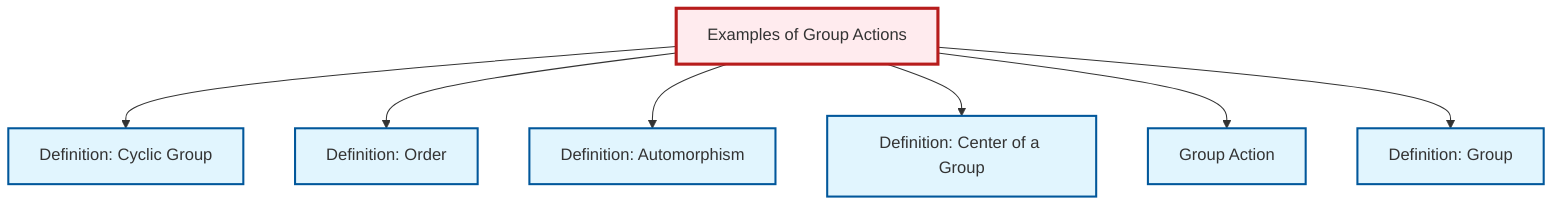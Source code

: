 graph TD
    classDef definition fill:#e1f5fe,stroke:#01579b,stroke-width:2px
    classDef theorem fill:#f3e5f5,stroke:#4a148c,stroke-width:2px
    classDef axiom fill:#fff3e0,stroke:#e65100,stroke-width:2px
    classDef example fill:#e8f5e9,stroke:#1b5e20,stroke-width:2px
    classDef current fill:#ffebee,stroke:#b71c1c,stroke-width:3px
    ex-group-action-examples["Examples of Group Actions"]:::example
    def-order["Definition: Order"]:::definition
    def-group-action["Group Action"]:::definition
    def-cyclic-group["Definition: Cyclic Group"]:::definition
    def-automorphism["Definition: Automorphism"]:::definition
    def-group["Definition: Group"]:::definition
    def-center-of-group["Definition: Center of a Group"]:::definition
    ex-group-action-examples --> def-cyclic-group
    ex-group-action-examples --> def-order
    ex-group-action-examples --> def-automorphism
    ex-group-action-examples --> def-center-of-group
    ex-group-action-examples --> def-group-action
    ex-group-action-examples --> def-group
    class ex-group-action-examples current